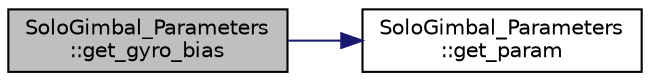 digraph "SoloGimbal_Parameters::get_gyro_bias"
{
 // INTERACTIVE_SVG=YES
  edge [fontname="Helvetica",fontsize="10",labelfontname="Helvetica",labelfontsize="10"];
  node [fontname="Helvetica",fontsize="10",shape=record];
  rankdir="LR";
  Node1 [label="SoloGimbal_Parameters\l::get_gyro_bias",height=0.2,width=0.4,color="black", fillcolor="grey75", style="filled", fontcolor="black"];
  Node1 -> Node2 [color="midnightblue",fontsize="10",style="solid",fontname="Helvetica"];
  Node2 [label="SoloGimbal_Parameters\l::get_param",height=0.2,width=0.4,color="black", fillcolor="white", style="filled",URL="$classSoloGimbal__Parameters.html#acaa1b0892789871833815a05f3db2712"];
}
